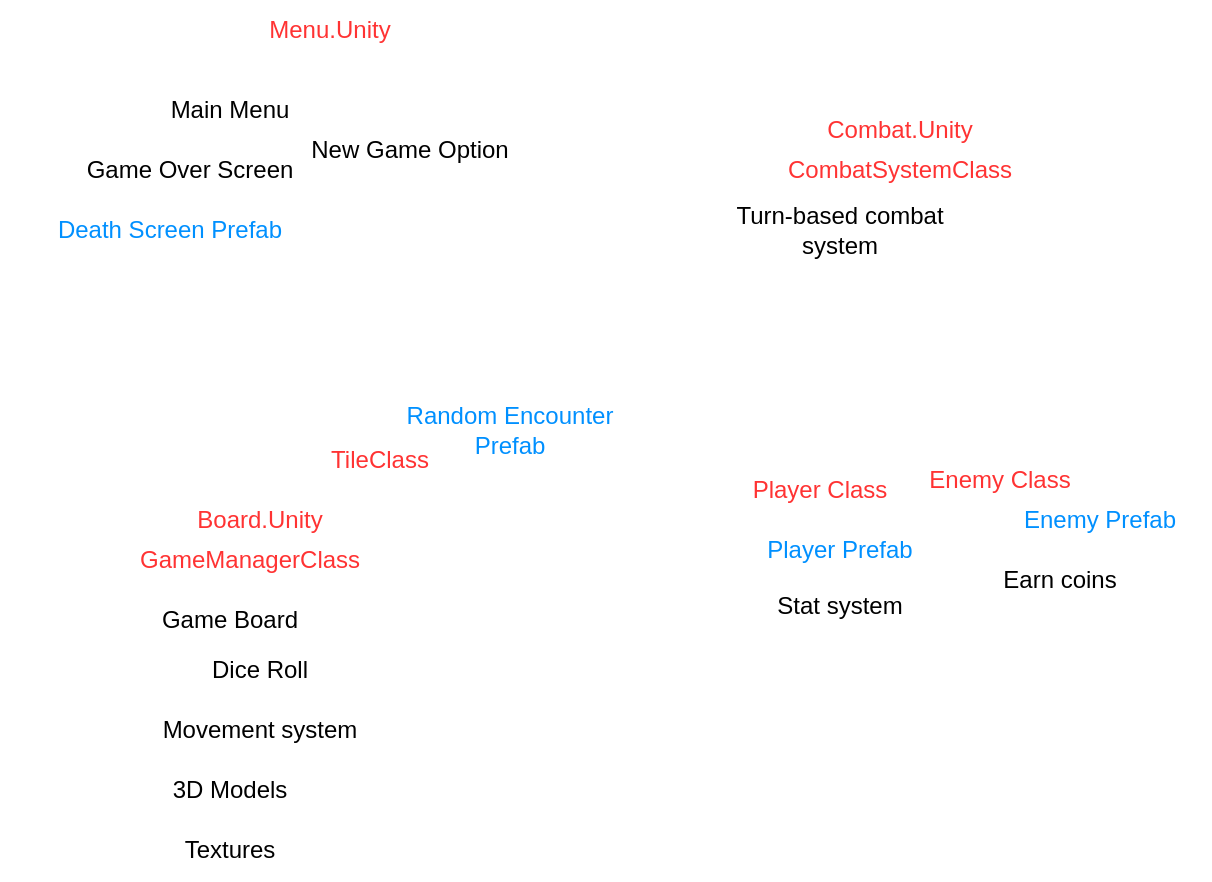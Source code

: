 <mxfile>
    <diagram id="Q3ABZjr3IdKwq0ol1gWu" name="Page-1">
        <mxGraphModel dx="1075" dy="907" grid="1" gridSize="10" guides="1" tooltips="1" connect="1" arrows="1" fold="1" page="1" pageScale="1" pageWidth="850" pageHeight="1100" math="0" shadow="0">
            <root>
                <mxCell id="0"/>
                <mxCell id="1" parent="0"/>
                <mxCell id="2" value="Main Menu" style="text;html=1;align=center;verticalAlign=middle;whiteSpace=wrap;rounded=0;" vertex="1" parent="1">
                    <mxGeometry x="175" y="280" width="110" height="30" as="geometry"/>
                </mxCell>
                <mxCell id="4" value="3D Models" style="text;html=1;align=center;verticalAlign=middle;whiteSpace=wrap;rounded=0;" vertex="1" parent="1">
                    <mxGeometry x="175" y="620" width="110" height="30" as="geometry"/>
                </mxCell>
                <mxCell id="5" value="Dice Roll" style="text;html=1;align=center;verticalAlign=middle;whiteSpace=wrap;rounded=0;" vertex="1" parent="1">
                    <mxGeometry x="190" y="560" width="110" height="30" as="geometry"/>
                </mxCell>
                <mxCell id="6" value="Textures" style="text;html=1;align=center;verticalAlign=middle;whiteSpace=wrap;rounded=0;" vertex="1" parent="1">
                    <mxGeometry x="175" y="650" width="110" height="30" as="geometry"/>
                </mxCell>
                <mxCell id="7" value="Movement system" style="text;html=1;align=center;verticalAlign=middle;whiteSpace=wrap;rounded=0;" vertex="1" parent="1">
                    <mxGeometry x="190" y="590" width="110" height="30" as="geometry"/>
                </mxCell>
                <mxCell id="8" value="Turn-based combat system" style="text;html=1;align=center;verticalAlign=middle;whiteSpace=wrap;rounded=0;" vertex="1" parent="1">
                    <mxGeometry x="480" y="340" width="110" height="30" as="geometry"/>
                </mxCell>
                <mxCell id="9" value="Earn coins" style="text;html=1;align=center;verticalAlign=middle;whiteSpace=wrap;rounded=0;" vertex="1" parent="1">
                    <mxGeometry x="590" y="515" width="110" height="30" as="geometry"/>
                </mxCell>
                <mxCell id="10" value="Stat system" style="text;html=1;align=center;verticalAlign=middle;whiteSpace=wrap;rounded=0;" vertex="1" parent="1">
                    <mxGeometry x="480" y="525" width="110" height="35" as="geometry"/>
                </mxCell>
                <mxCell id="11" value="&lt;font style=&quot;color: rgb(255, 51, 51);&quot;&gt;Player Class&lt;/font&gt;" style="text;html=1;align=center;verticalAlign=middle;whiteSpace=wrap;rounded=0;" vertex="1" parent="1">
                    <mxGeometry x="470" y="470" width="110" height="30" as="geometry"/>
                </mxCell>
                <mxCell id="12" value="Game Over Screen" style="text;html=1;align=center;verticalAlign=middle;whiteSpace=wrap;rounded=0;" vertex="1" parent="1">
                    <mxGeometry x="155" y="310" width="110" height="30" as="geometry"/>
                </mxCell>
                <mxCell id="13" value="&lt;font style=&quot;color: rgb(255, 51, 51);&quot;&gt;Enemy Class&lt;/font&gt;" style="text;html=1;align=center;verticalAlign=middle;whiteSpace=wrap;rounded=0;" vertex="1" parent="1">
                    <mxGeometry x="560" y="465" width="110" height="30" as="geometry"/>
                </mxCell>
                <mxCell id="18" value="Game Board" style="text;html=1;align=center;verticalAlign=middle;whiteSpace=wrap;rounded=0;" vertex="1" parent="1">
                    <mxGeometry x="175" y="535" width="110" height="30" as="geometry"/>
                </mxCell>
                <mxCell id="19" value="&lt;font style=&quot;color: rgb(255, 51, 51);&quot;&gt;Combat.Unity&lt;/font&gt;" style="text;html=1;align=center;verticalAlign=middle;whiteSpace=wrap;rounded=0;" vertex="1" parent="1">
                    <mxGeometry x="510" y="290" width="110" height="30" as="geometry"/>
                </mxCell>
                <mxCell id="20" value="&lt;font color=&quot;#ff3333&quot;&gt;Menu.Unity&lt;/font&gt;" style="text;html=1;align=center;verticalAlign=middle;whiteSpace=wrap;rounded=0;" vertex="1" parent="1">
                    <mxGeometry x="225" y="240" width="110" height="30" as="geometry"/>
                </mxCell>
                <mxCell id="21" value="&lt;font style=&quot;color: rgb(255, 51, 51);&quot;&gt;Board.Unity&lt;/font&gt;" style="text;html=1;align=center;verticalAlign=middle;whiteSpace=wrap;rounded=0;" vertex="1" parent="1">
                    <mxGeometry x="190" y="485" width="110" height="30" as="geometry"/>
                </mxCell>
                <mxCell id="22" value="&lt;font style=&quot;color: rgb(0, 144, 255);&quot;&gt;Player Prefab&lt;/font&gt;" style="text;html=1;align=center;verticalAlign=middle;whiteSpace=wrap;rounded=0;" vertex="1" parent="1">
                    <mxGeometry x="480" y="500" width="110" height="30" as="geometry"/>
                </mxCell>
                <mxCell id="23" value="&lt;font style=&quot;color: rgb(0, 144, 255);&quot;&gt;Enemy Prefab&lt;/font&gt;" style="text;html=1;align=center;verticalAlign=middle;whiteSpace=wrap;rounded=0;" vertex="1" parent="1">
                    <mxGeometry x="610" y="485" width="110" height="30" as="geometry"/>
                </mxCell>
                <mxCell id="24" value="&lt;font style=&quot;color: rgb(255, 51, 51);&quot;&gt;GameManagerClass&lt;/font&gt;" style="text;html=1;align=center;verticalAlign=middle;whiteSpace=wrap;rounded=0;" vertex="1" parent="1">
                    <mxGeometry x="185" y="505" width="110" height="30" as="geometry"/>
                </mxCell>
                <mxCell id="26" value="&lt;font style=&quot;color: rgb(255, 51, 51);&quot;&gt;CombatSystemClass&lt;/font&gt;" style="text;html=1;align=center;verticalAlign=middle;whiteSpace=wrap;rounded=0;" vertex="1" parent="1">
                    <mxGeometry x="510" y="310" width="110" height="30" as="geometry"/>
                </mxCell>
                <mxCell id="27" value="&lt;font style=&quot;color: rgb(255, 51, 51);&quot;&gt;TileClass&lt;/font&gt;" style="text;html=1;align=center;verticalAlign=middle;whiteSpace=wrap;rounded=0;" vertex="1" parent="1">
                    <mxGeometry x="250" y="455" width="110" height="30" as="geometry"/>
                </mxCell>
                <mxCell id="28" value="&lt;font style=&quot;color: rgb(0, 144, 255);&quot;&gt;Death Screen Prefab&lt;/font&gt;" style="text;html=1;align=center;verticalAlign=middle;whiteSpace=wrap;rounded=0;" vertex="1" parent="1">
                    <mxGeometry x="115" y="340" width="170" height="30" as="geometry"/>
                </mxCell>
                <mxCell id="30" value="&lt;font style=&quot;color: rgb(0, 144, 255);&quot;&gt;Random Encounter Prefab&lt;/font&gt;" style="text;html=1;align=center;verticalAlign=middle;whiteSpace=wrap;rounded=0;" vertex="1" parent="1">
                    <mxGeometry x="315" y="440" width="110" height="30" as="geometry"/>
                </mxCell>
                <mxCell id="31" value="New Game Option" style="text;html=1;align=center;verticalAlign=middle;whiteSpace=wrap;rounded=0;" vertex="1" parent="1">
                    <mxGeometry x="265" y="300" width="110" height="30" as="geometry"/>
                </mxCell>
            </root>
        </mxGraphModel>
    </diagram>
</mxfile>